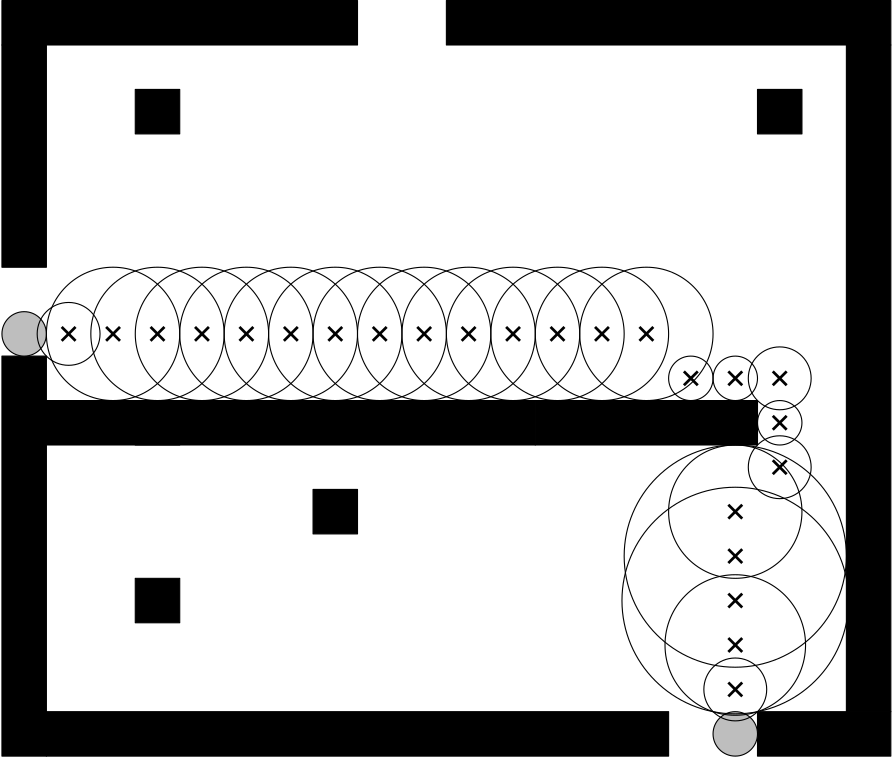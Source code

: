 <?xml version="1.0"?>
<!DOCTYPE ipe SYSTEM "ipe.dtd">
<ipe version="70010" creator="Ipe 7.0.10">
<info created="D:20141001142238" modified="D:20141021111733"/>
<ipestyle name="basic">
<symbol name="arrow/arc(spx)">
<path stroke="sym-stroke" fill="sym-stroke" pen="sym-pen">
0 0 m
-1 0.333 l
-1 -0.333 l
h
</path>
</symbol>
<symbol name="arrow/farc(spx)">
<path stroke="sym-stroke" fill="white" pen="sym-pen">
0 0 m
-1 0.333 l
-1 -0.333 l
h
</path>
</symbol>
<symbol name="mark/circle(sx)" transformations="translations">
<path fill="sym-stroke">
0.6 0 0 0.6 0 0 e
0.4 0 0 0.4 0 0 e
</path>
</symbol>
<symbol name="mark/disk(sx)" transformations="translations">
<path fill="sym-stroke">
0.6 0 0 0.6 0 0 e
</path>
</symbol>
<symbol name="mark/fdisk(sfx)" transformations="translations">
<group>
<path fill="sym-stroke" fillrule="eofill">
0.6 0 0 0.6 0 0 e
0.4 0 0 0.4 0 0 e
</path>
<path fill="sym-fill">
0.4 0 0 0.4 0 0 e
</path>
</group>
</symbol>
<symbol name="mark/box(sx)" transformations="translations">
<path fill="sym-stroke" fillrule="eofill">
-0.6 -0.6 m
0.6 -0.6 l
0.6 0.6 l
-0.6 0.6 l
h
-0.4 -0.4 m
0.4 -0.4 l
0.4 0.4 l
-0.4 0.4 l
h
</path>
</symbol>
<symbol name="mark/square(sx)" transformations="translations">
<path fill="sym-stroke">
-0.6 -0.6 m
0.6 -0.6 l
0.6 0.6 l
-0.6 0.6 l
h
</path>
</symbol>
<symbol name="mark/fsquare(sfx)" transformations="translations">
<group>
<path fill="sym-stroke" fillrule="eofill">
-0.6 -0.6 m
0.6 -0.6 l
0.6 0.6 l
-0.6 0.6 l
h
-0.4 -0.4 m
0.4 -0.4 l
0.4 0.4 l
-0.4 0.4 l
h
</path>
<path fill="sym-fill">
-0.4 -0.4 m
0.4 -0.4 l
0.4 0.4 l
-0.4 0.4 l
h
</path>
</group>
</symbol>
<symbol name="mark/cross(sx)" transformations="translations">
<group>
<path fill="sym-stroke">
-0.43 -0.57 m
0.57 0.43 l
0.43 0.57 l
-0.57 -0.43 l
h
</path>
<path fill="sym-stroke">
-0.43 0.57 m
0.57 -0.43 l
0.43 -0.57 l
-0.57 0.43 l
h
</path>
</group>
</symbol>
<symbol name="arrow/fnormal(spx)">
<path stroke="sym-stroke" fill="white" pen="sym-pen">
0 0 m
-1 0.333 l
-1 -0.333 l
h
</path>
</symbol>
<symbol name="arrow/pointed(spx)">
<path stroke="sym-stroke" fill="sym-stroke" pen="sym-pen">
0 0 m
-1 0.333 l
-0.8 0 l
-1 -0.333 l
h
</path>
</symbol>
<symbol name="arrow/fpointed(spx)">
<path stroke="sym-stroke" fill="white" pen="sym-pen">
0 0 m
-1 0.333 l
-0.8 0 l
-1 -0.333 l
h
</path>
</symbol>
<symbol name="arrow/linear(spx)">
<path stroke="sym-stroke" pen="sym-pen">
-1 0.333 m
0 0 l
-1 -0.333 l
</path>
</symbol>
<symbol name="arrow/fdouble(spx)">
<path stroke="sym-stroke" fill="white" pen="sym-pen">
0 0 m
-1 0.333 l
-1 -0.333 l
h
-1 0 m
-2 0.333 l
-2 -0.333 l
h
</path>
</symbol>
<symbol name="arrow/double(spx)">
<path stroke="sym-stroke" fill="sym-stroke" pen="sym-pen">
0 0 m
-1 0.333 l
-1 -0.333 l
h
-1 0 m
-2 0.333 l
-2 -0.333 l
h
</path>
</symbol>
<pen name="heavier" value="0.8"/>
<pen name="fat" value="1.2"/>
<pen name="ultrafat" value="2"/>
<symbolsize name="large" value="5"/>
<symbolsize name="small" value="2"/>
<symbolsize name="tiny" value="1.1"/>
<arrowsize name="large" value="10"/>
<arrowsize name="small" value="5"/>
<arrowsize name="tiny" value="3"/>
<color name="red" value="1 0 0"/>
<color name="green" value="0 1 0"/>
<color name="blue" value="0 0 1"/>
<color name="yellow" value="1 1 0"/>
<color name="orange" value="1 0.647 0"/>
<color name="gold" value="1 0.843 0"/>
<color name="purple" value="0.627 0.125 0.941"/>
<color name="gray" value="0.745"/>
<color name="brown" value="0.647 0.165 0.165"/>
<color name="navy" value="0 0 0.502"/>
<color name="pink" value="1 0.753 0.796"/>
<color name="seagreen" value="0.18 0.545 0.341"/>
<color name="turquoise" value="0.251 0.878 0.816"/>
<color name="violet" value="0.933 0.51 0.933"/>
<color name="darkblue" value="0 0 0.545"/>
<color name="darkcyan" value="0 0.545 0.545"/>
<color name="darkgray" value="0.663"/>
<color name="darkgreen" value="0 0.392 0"/>
<color name="darkmagenta" value="0.545 0 0.545"/>
<color name="darkorange" value="1 0.549 0"/>
<color name="darkred" value="0.545 0 0"/>
<color name="lightblue" value="0.678 0.847 0.902"/>
<color name="lightcyan" value="0.878 1 1"/>
<color name="lightgray" value="0.827"/>
<color name="lightgreen" value="0.565 0.933 0.565"/>
<color name="lightyellow" value="1 1 0.878"/>
<dashstyle name="dashed" value="[4] 0"/>
<dashstyle name="dotted" value="[1 3] 0"/>
<dashstyle name="dash dotted" value="[4 2 1 2] 0"/>
<dashstyle name="dash dot dotted" value="[4 2 1 2 1 2] 0"/>
<textsize name="large" value="\large"/>
<textsize name="small" value="\small"/>
<textsize name="tiny" value="\tiny"/>
<textsize name="Large" value="\Large"/>
<textsize name="LARGE" value="\LARGE"/>
<textsize name="huge" value="\huge"/>
<textsize name="Huge" value="\Huge"/>
<textsize name="footnote" value="\footnotesize"/>
<textstyle name="center" begin="\begin{center}" end="\end{center}"/>
<textstyle name="itemize" begin="\begin{itemize}" end="\end{itemize}"/>
<textstyle name="item" begin="\begin{itemize}\item{}" end="\end{itemize}"/>
<gridsize name="4 pts" value="4"/>
<gridsize name="8 pts (~3 mm)" value="8"/>
<gridsize name="16 pts (~6 mm)" value="16"/>
<gridsize name="32 pts (~12 mm)" value="32"/>
<gridsize name="10 pts (~3.5 mm)" value="10"/>
<gridsize name="20 pts (~7 mm)" value="20"/>
<gridsize name="14 pts (~5 mm)" value="14"/>
<gridsize name="28 pts (~10 mm)" value="28"/>
<gridsize name="56 pts (~20 mm)" value="56"/>
<anglesize name="90 deg" value="90"/>
<anglesize name="60 deg" value="60"/>
<anglesize name="45 deg" value="45"/>
<anglesize name="30 deg" value="30"/>
<anglesize name="22.5 deg" value="22.5"/>
<tiling name="falling" angle="-60" step="4" width="1"/>
<tiling name="rising" angle="30" step="4" width="1"/>
</ipestyle>
<page>
<layer name="alpha"/>
<view layers="alpha" active="alpha"/>
<path layer="alpha" stroke="black" fill="black">
64 336 m
64 320 l
192 320 l
192 336 l
h
</path>
<path stroke="black" fill="black">
224 336 m
224 320 l
384 320 l
384 336 l
h
</path>
<path stroke="black" fill="black">
64 320 m
64 240 l
80 240 l
80 320 l
h
</path>
<path stroke="black" fill="black">
64 208 m
64 64 l
80 64 l
80 208 l
h
</path>
<path stroke="black" fill="black">
80 80 m
80 64 l
304 64 l
304 80 l
h
</path>
<path stroke="black" fill="black">
336 80 m
336 64 l
384 64 l
384 80 l
h
</path>
<path stroke="black" fill="black">
384 80 m
384 320 l
368 320 l
368 80 l
h
</path>
<path stroke="black" fill="black">
112 192 m
112 176 l
128 176 l
128 192 l
h
</path>
<path stroke="black" fill="black">
112 128 m
112 112 l
128 112 l
128 128 l
h
</path>
<path stroke="black" fill="black">
336 304 m
336 288 l
352 288 l
352 304 l
h
</path>
<path stroke="black" fill="black">
112 304 m
112 288 l
128 288 l
128 304 l
h
</path>
<path stroke="black" fill="black">
176 160 m
176 144 l
192 144 l
192 160 l
h
</path>
<path stroke="black" fill="gray">
8 0 0 8 328 72 e
</path>
<path matrix="1 0 0 1 -256 144" stroke="black" fill="gray">
8 0 0 8 328 72 e
</path>
<path stroke="black" fill="black">
80 192 m
80 176 l
256 176 l
256 192 l
h
</path>
<use name="mark/cross(sx)" pos="216 216" size="large" stroke="black"/>
<use name="mark/cross(sx)" pos="200 216" size="large" stroke="black"/>
<use name="mark/cross(sx)" pos="184 216" size="large" stroke="black"/>
<use name="mark/cross(sx)" pos="168 216" size="large" stroke="black"/>
<use name="mark/cross(sx)" pos="152 216" size="large" stroke="black"/>
<use name="mark/cross(sx)" pos="136 216" size="large" stroke="black"/>
<use name="mark/cross(sx)" pos="120 216" size="large" stroke="black"/>
<use name="mark/cross(sx)" pos="104 216" size="large" stroke="black"/>
<use name="mark/cross(sx)" pos="88 216" size="large" stroke="black"/>
<path stroke="black">
24 0 0 24 216 216 e
</path>
<path stroke="black">
24 0 0 24 200 216 e
</path>
<path stroke="black">
24 0 0 24 184 216 e
</path>
<path stroke="black">
24 0 0 24 168 216 e
</path>
<path stroke="black">
24 0 0 24 152 216 e
</path>
<path stroke="black">
24 0 0 24 136 216 e
</path>
<path stroke="black">
24 0 0 24 120 216 e
</path>
<path stroke="black">
24 0 0 24 104 216 e
</path>
<path stroke="black">
11.3137 0 0 11.3137 88 216 e
</path>
<path stroke="black" fill="black">
256 192 m
256 176 l
336 176 l
336 192 l
h
</path>
<use name="mark/cross(sx)" pos="232 216" size="large" stroke="black"/>
<use name="mark/cross(sx)" pos="248 216" size="large" stroke="black"/>
<use name="mark/cross(sx)" pos="264 216" size="large" stroke="black"/>
<use name="mark/cross(sx)" pos="280 216" size="large" stroke="black"/>
<use name="mark/cross(sx)" pos="296 216" size="large" stroke="black"/>
<use name="mark/cross(sx)" pos="312 200" size="large" stroke="black"/>
<use name="mark/cross(sx)" pos="328 200" size="large" stroke="black"/>
<use name="mark/cross(sx)" pos="344 184" size="large" stroke="black"/>
<use name="mark/cross(sx)" pos="328 152" size="large" stroke="black"/>
<use name="mark/cross(sx)" pos="328 136" size="large" stroke="black"/>
<use name="mark/cross(sx)" pos="328 120" size="large" stroke="black"/>
<use name="mark/cross(sx)" pos="328 104" size="large" stroke="black"/>
<use name="mark/cross(sx)" pos="328 88" size="large" stroke="black"/>
<path stroke="black">
11.3137 0 0 11.3137 328 88 e
</path>
<path stroke="black">
25.2982 0 0 25.2982 328 104 e
</path>
<path stroke="black">
40.7922 0 0 40.7922 328 120 e
</path>
<path stroke="black">
40 0 0 40 328 136 e
</path>
<path stroke="black">
24 0 0 24 328 152 e
</path>
<path stroke="black">
8 0 0 8 344 184 e
</path>
<path stroke="black">
8 0 0 8 328 200 e
</path>
<path stroke="black">
8 0 0 8 312 200 e
</path>
<path stroke="black">
24 0 0 24 296 216 e
</path>
<path stroke="black">
24 0 0 24 280 216 e
</path>
<path stroke="black">
24 0 0 24 264 216 e
</path>
<path stroke="black">
24 0 0 24 248 216 e
</path>
<path stroke="black">
24 0 0 24 232 216 e
</path>
<path stroke="black">
11.3137 0 0 11.3137 344 168 e
</path>
<use name="mark/cross(sx)" pos="344 168" size="large" stroke="black"/>
<use name="mark/cross(sx)" pos="344 200" size="large" stroke="black"/>
<path stroke="black">
11.3137 0 0 11.3137 344 200 e
</path>
</page>
</ipe>

